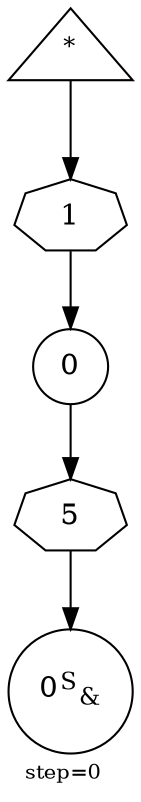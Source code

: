 digraph {
  graph  [labelloc=bottom,labeljust=left,fontsize="10",label="step=0"];
  "418" [shape=triangle,peripheries="1",label=<<SUP>*</SUP>>,labelfontcolor=black,color=black];
  "419" [shape=circle,peripheries="1",label=<0>,labelfontcolor=black,color=black];
  "420" [shape=circle,peripheries="1",label=<0<SUP>S</SUP><SUB>&amp;</SUB>>,labelfontcolor=black,color=black];
  "429" [label=<1>,peripheries="1",color=black,shape=septagon];
  "418" -> "429" [color=black];
  "429" -> "419" [color=black];
  "430" [label=<5>,peripheries="1",color=black,shape=septagon];
  "419" -> "430" [color=black];
  "430" -> "420" [color=black];
}